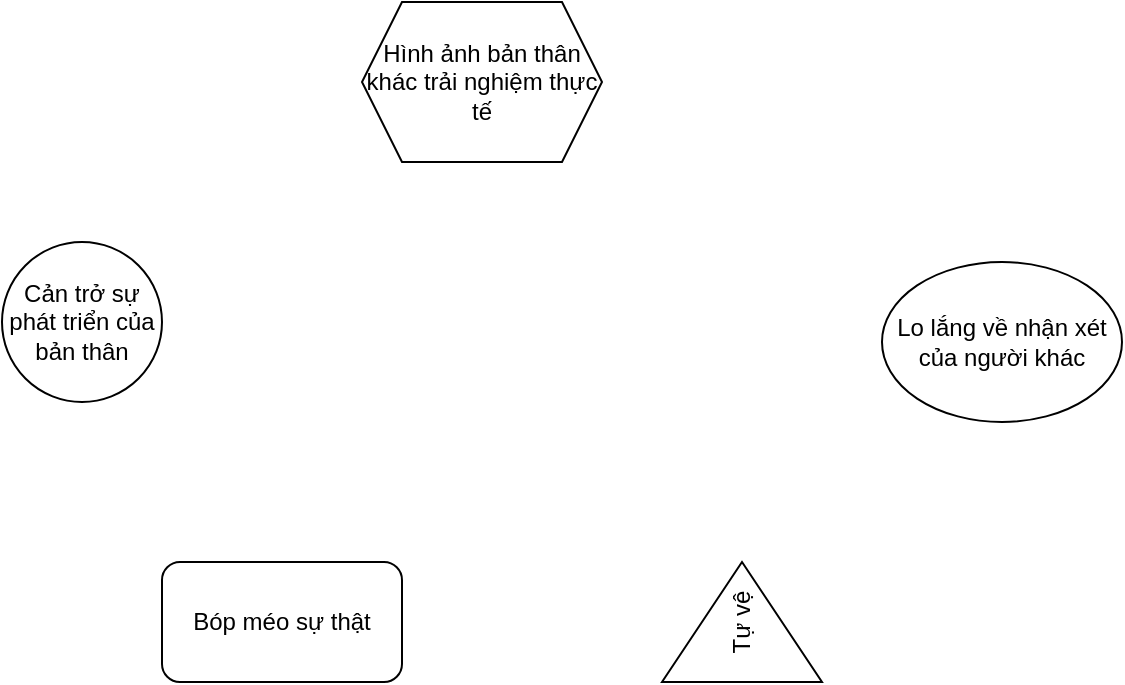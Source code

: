 <mxfile version="24.2.7" type="github">
  <diagram name="Page-1" id="U8wQcLiuiN57d0TRx89D">
    <mxGraphModel dx="794" dy="564" grid="1" gridSize="10" guides="1" tooltips="1" connect="1" arrows="1" fold="1" page="1" pageScale="1" pageWidth="827" pageHeight="1169" math="0" shadow="0">
      <root>
        <mxCell id="0" />
        <mxCell id="1" parent="0" />
        <mxCell id="y-DAU9p7zFEA_xPzc4Ig-1" value="Cản trở sự phát triển của bản thân" style="ellipse;whiteSpace=wrap;html=1;aspect=fixed;" vertex="1" parent="1">
          <mxGeometry x="160" y="200" width="80" height="80" as="geometry" />
        </mxCell>
        <mxCell id="y-DAU9p7zFEA_xPzc4Ig-2" value="Hình ảnh bản thân khác trải nghiệm thực tế" style="shape=hexagon;perimeter=hexagonPerimeter2;whiteSpace=wrap;html=1;fixedSize=1;" vertex="1" parent="1">
          <mxGeometry x="340" y="80" width="120" height="80" as="geometry" />
        </mxCell>
        <mxCell id="y-DAU9p7zFEA_xPzc4Ig-3" value="Lo lắng về nhận xét của người khác" style="ellipse;whiteSpace=wrap;html=1;" vertex="1" parent="1">
          <mxGeometry x="600" y="210" width="120" height="80" as="geometry" />
        </mxCell>
        <mxCell id="y-DAU9p7zFEA_xPzc4Ig-4" value="Bóp méo sự thật" style="rounded=1;whiteSpace=wrap;html=1;" vertex="1" parent="1">
          <mxGeometry x="240" y="360" width="120" height="60" as="geometry" />
        </mxCell>
        <mxCell id="y-DAU9p7zFEA_xPzc4Ig-5" value="Tự vệ" style="triangle;whiteSpace=wrap;html=1;rotation=-90;" vertex="1" parent="1">
          <mxGeometry x="500" y="350" width="60" height="80" as="geometry" />
        </mxCell>
      </root>
    </mxGraphModel>
  </diagram>
</mxfile>
